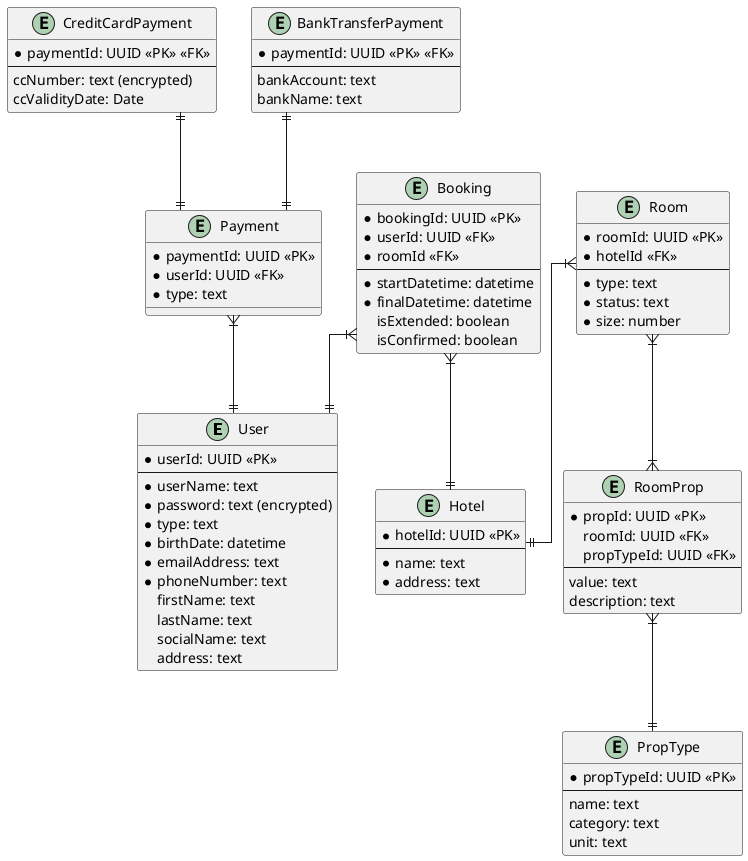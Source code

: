 @startuml
    skinparam linetype ortho
    entity "User" {
        *userId: UUID <<PK>>
        --
        *userName: text
        *password: text (encrypted)
        *type: text
        *birthDate: datetime
        *emailAddress: text
        *phoneNumber: text
        firstName: text
        lastName: text
        socialName: text
        address: text
      }

      entity "Payment" {
          *paymentId: UUID <<PK>>
          *userId: UUID <<FK>>
          *type: text
      }

      entity "CreditCardPayment" {
          *paymentId: UUID <<PK>> <<FK>>
          --
          ccNumber: text (encrypted)
          ccValidityDate: Date
      }

      entity "BankTransferPayment" {
          *paymentId: UUID <<PK>> <<FK>>
          --
          bankAccount: text
          bankName: text
      }

      entity "Booking" {
        *bookingId: UUID <<PK>>
        *userId: UUID <<FK>>
        *roomId <<FK>>
        --
        *startDatetime: datetime
        *finalDatetime: datetime
        isExtended: boolean
        isConfirmed: boolean
      }

      entity "Hotel" {
        *hotelId: UUID <<PK>>
        --
        *name: text
        *address: text
      }

      entity "Room" {
        *roomId: UUID <<PK>>
        *hotelId <<FK>>
        --
        *type: text
        *status: text
        *size: number
      }

      entity "PropType" {
        *propTypeId: UUID <<PK>>
        --
        name: text
        category: text
        unit: text
      }

      entity "RoomProp" {
        *propId: UUID <<PK>>
        roomId: UUID <<FK>>
        propTypeId: UUID <<FK>>
        --
        value: text
        description: text
      }

      Payment }|--|| User
      Booking }|--|| User
      Booking }|--|| Hotel
      Room }|--|| Hotel
      Room }|--|{ RoomProp
      RoomProp }|--|| PropType
      BankTransferPayment ||--|| Payment
      CreditCardPayment ||--|| Payment
@enduml